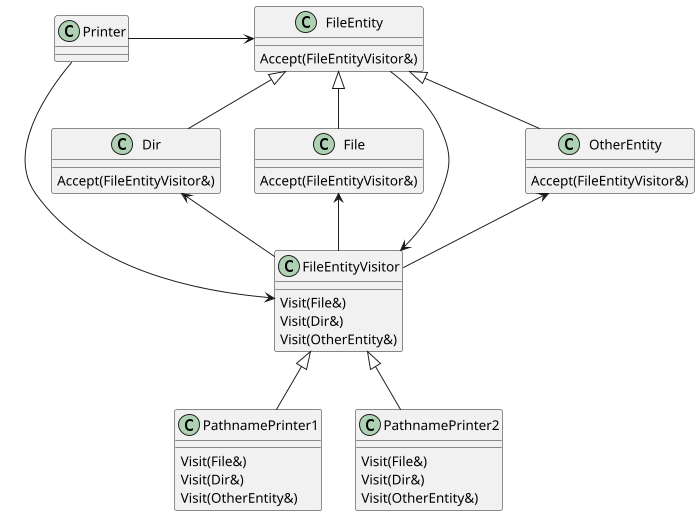 @startuml
scale max 700 width

class FileEntityVisitor {
    Visit(File&)
    Visit(Dir&)
    Visit(OtherEntity&)
}

class PathnamePrinter1 {
    Visit(File&)
    Visit(Dir&)
    Visit(OtherEntity&)
}

class PathnamePrinter2 {
    Visit(File&)
    Visit(Dir&)
    Visit(OtherEntity&)
}

PathnamePrinter1 -up-|> FileEntityVisitor
PathnamePrinter2 -up-|> FileEntityVisitor

class FileEntity {
    Accept(FileEntityVisitor&)
}

class File {
    Accept(FileEntityVisitor&)
}

class Dir {
    Accept(FileEntityVisitor&)
}

class OtherEntity {
    Accept(FileEntityVisitor&)
}

FileEntityVisitor -up-> File
FileEntityVisitor -up-> Dir
FileEntityVisitor -up-> OtherEntity

File  -up-|> FileEntity
Dir   -up-|> FileEntity
OtherEntity -up-|> FileEntity

FileEntity -down-> FileEntityVisitor

Printer -right->FileEntityVisitor
Printer -right->FileEntity

@enduml
